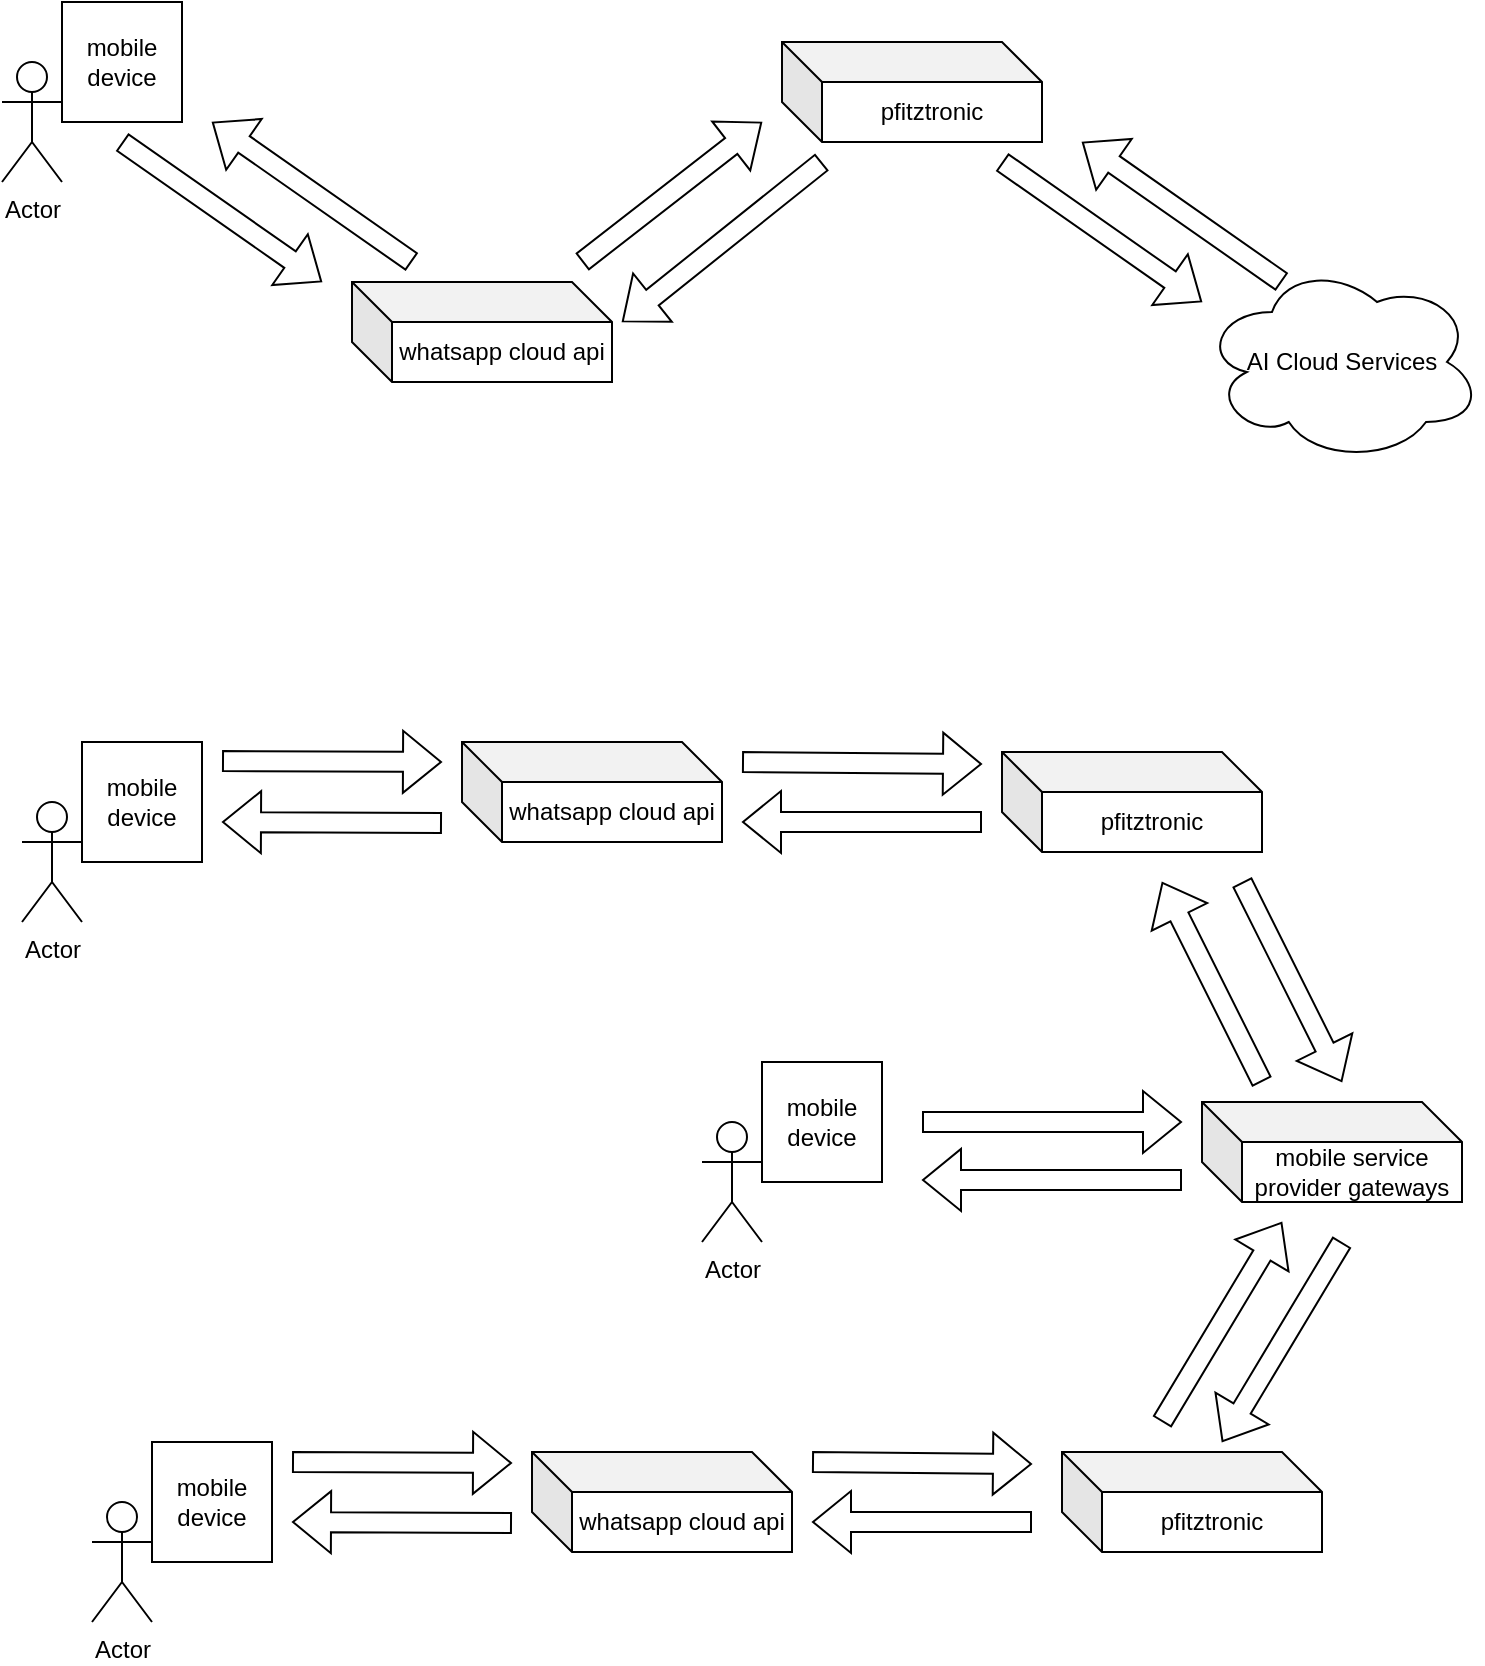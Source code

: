 <mxfile version="24.9.1">
  <diagram name="Page-1" id="-kLBhnD6cVZicry6wMvO">
    <mxGraphModel dx="1257" dy="657" grid="1" gridSize="10" guides="1" tooltips="1" connect="1" arrows="1" fold="1" page="1" pageScale="1" pageWidth="850" pageHeight="1100" math="0" shadow="0">
      <root>
        <mxCell id="0" />
        <mxCell id="1" parent="0" />
        <mxCell id="PcXyaJ6zOk0AMBvOgHcU-1" value="Actor" style="shape=umlActor;verticalLabelPosition=bottom;verticalAlign=top;html=1;outlineConnect=0;" vertex="1" parent="1">
          <mxGeometry x="55" y="120" width="30" height="60" as="geometry" />
        </mxCell>
        <mxCell id="PcXyaJ6zOk0AMBvOgHcU-2" value="mobile device" style="whiteSpace=wrap;html=1;aspect=fixed;" vertex="1" parent="1">
          <mxGeometry x="85" y="90" width="60" height="60" as="geometry" />
        </mxCell>
        <mxCell id="PcXyaJ6zOk0AMBvOgHcU-3" value="whatsapp cloud api" style="shape=cube;whiteSpace=wrap;html=1;boundedLbl=1;backgroundOutline=1;darkOpacity=0.05;darkOpacity2=0.1;" vertex="1" parent="1">
          <mxGeometry x="230" y="230" width="130" height="50" as="geometry" />
        </mxCell>
        <mxCell id="PcXyaJ6zOk0AMBvOgHcU-4" value="pfitztronic" style="shape=cube;whiteSpace=wrap;html=1;boundedLbl=1;backgroundOutline=1;darkOpacity=0.05;darkOpacity2=0.1;" vertex="1" parent="1">
          <mxGeometry x="445" y="110" width="130" height="50" as="geometry" />
        </mxCell>
        <mxCell id="PcXyaJ6zOk0AMBvOgHcU-5" value="AI Cloud Services" style="ellipse;shape=cloud;whiteSpace=wrap;html=1;" vertex="1" parent="1">
          <mxGeometry x="655" y="220" width="140" height="100" as="geometry" />
        </mxCell>
        <mxCell id="PcXyaJ6zOk0AMBvOgHcU-6" value="" style="shape=flexArrow;endArrow=classic;html=1;rounded=0;" edge="1" parent="1">
          <mxGeometry width="50" height="50" relative="1" as="geometry">
            <mxPoint x="115" y="160" as="sourcePoint" />
            <mxPoint x="215" y="230" as="targetPoint" />
          </mxGeometry>
        </mxCell>
        <mxCell id="PcXyaJ6zOk0AMBvOgHcU-7" value="" style="shape=flexArrow;endArrow=classic;html=1;rounded=0;" edge="1" parent="1">
          <mxGeometry width="50" height="50" relative="1" as="geometry">
            <mxPoint x="260" y="220" as="sourcePoint" />
            <mxPoint x="160" y="150" as="targetPoint" />
          </mxGeometry>
        </mxCell>
        <mxCell id="PcXyaJ6zOk0AMBvOgHcU-8" value="" style="shape=flexArrow;endArrow=classic;html=1;rounded=0;" edge="1" parent="1">
          <mxGeometry width="50" height="50" relative="1" as="geometry">
            <mxPoint x="345" y="220" as="sourcePoint" />
            <mxPoint x="435" y="150" as="targetPoint" />
          </mxGeometry>
        </mxCell>
        <mxCell id="PcXyaJ6zOk0AMBvOgHcU-9" value="" style="shape=flexArrow;endArrow=classic;html=1;rounded=0;entryX=1;entryY=1;entryDx=0;entryDy=0;entryPerimeter=0;" edge="1" parent="1">
          <mxGeometry width="50" height="50" relative="1" as="geometry">
            <mxPoint x="465" y="170" as="sourcePoint" />
            <mxPoint x="365" y="250" as="targetPoint" />
          </mxGeometry>
        </mxCell>
        <mxCell id="PcXyaJ6zOk0AMBvOgHcU-10" value="" style="shape=flexArrow;endArrow=classic;html=1;rounded=0;" edge="1" parent="1">
          <mxGeometry width="50" height="50" relative="1" as="geometry">
            <mxPoint x="695" y="230" as="sourcePoint" />
            <mxPoint x="595" y="160" as="targetPoint" />
          </mxGeometry>
        </mxCell>
        <mxCell id="PcXyaJ6zOk0AMBvOgHcU-11" value="" style="shape=flexArrow;endArrow=classic;html=1;rounded=0;" edge="1" parent="1">
          <mxGeometry width="50" height="50" relative="1" as="geometry">
            <mxPoint x="555" y="170" as="sourcePoint" />
            <mxPoint x="655" y="240" as="targetPoint" />
          </mxGeometry>
        </mxCell>
        <mxCell id="PcXyaJ6zOk0AMBvOgHcU-12" value="Actor" style="shape=umlActor;verticalLabelPosition=bottom;verticalAlign=top;html=1;outlineConnect=0;" vertex="1" parent="1">
          <mxGeometry x="65" y="490" width="30" height="60" as="geometry" />
        </mxCell>
        <mxCell id="PcXyaJ6zOk0AMBvOgHcU-13" value="mobile device" style="whiteSpace=wrap;html=1;aspect=fixed;" vertex="1" parent="1">
          <mxGeometry x="95" y="460" width="60" height="60" as="geometry" />
        </mxCell>
        <mxCell id="PcXyaJ6zOk0AMBvOgHcU-14" value="" style="shape=flexArrow;endArrow=classic;html=1;rounded=0;" edge="1" parent="1">
          <mxGeometry width="50" height="50" relative="1" as="geometry">
            <mxPoint x="165" y="469.5" as="sourcePoint" />
            <mxPoint x="275" y="470" as="targetPoint" />
          </mxGeometry>
        </mxCell>
        <mxCell id="PcXyaJ6zOk0AMBvOgHcU-15" value="whatsapp cloud api" style="shape=cube;whiteSpace=wrap;html=1;boundedLbl=1;backgroundOutline=1;darkOpacity=0.05;darkOpacity2=0.1;" vertex="1" parent="1">
          <mxGeometry x="285" y="460" width="130" height="50" as="geometry" />
        </mxCell>
        <mxCell id="PcXyaJ6zOk0AMBvOgHcU-16" value="" style="shape=flexArrow;endArrow=classic;html=1;rounded=0;" edge="1" parent="1">
          <mxGeometry width="50" height="50" relative="1" as="geometry">
            <mxPoint x="275" y="500.5" as="sourcePoint" />
            <mxPoint x="165" y="500" as="targetPoint" />
          </mxGeometry>
        </mxCell>
        <mxCell id="PcXyaJ6zOk0AMBvOgHcU-17" value="" style="shape=flexArrow;endArrow=classic;html=1;rounded=0;" edge="1" parent="1">
          <mxGeometry width="50" height="50" relative="1" as="geometry">
            <mxPoint x="425" y="470" as="sourcePoint" />
            <mxPoint x="545" y="471" as="targetPoint" />
          </mxGeometry>
        </mxCell>
        <mxCell id="PcXyaJ6zOk0AMBvOgHcU-18" value="" style="shape=flexArrow;endArrow=classic;html=1;rounded=0;" edge="1" parent="1">
          <mxGeometry width="50" height="50" relative="1" as="geometry">
            <mxPoint x="545" y="500" as="sourcePoint" />
            <mxPoint x="425" y="500" as="targetPoint" />
          </mxGeometry>
        </mxCell>
        <mxCell id="PcXyaJ6zOk0AMBvOgHcU-19" value="mobile service provider gateways" style="shape=cube;whiteSpace=wrap;html=1;boundedLbl=1;backgroundOutline=1;darkOpacity=0.05;darkOpacity2=0.1;" vertex="1" parent="1">
          <mxGeometry x="655" y="640" width="130" height="50" as="geometry" />
        </mxCell>
        <mxCell id="PcXyaJ6zOk0AMBvOgHcU-20" value="Actor" style="shape=umlActor;verticalLabelPosition=bottom;verticalAlign=top;html=1;outlineConnect=0;" vertex="1" parent="1">
          <mxGeometry x="405" y="650" width="30" height="60" as="geometry" />
        </mxCell>
        <mxCell id="PcXyaJ6zOk0AMBvOgHcU-21" value="mobile device" style="whiteSpace=wrap;html=1;aspect=fixed;" vertex="1" parent="1">
          <mxGeometry x="435" y="620" width="60" height="60" as="geometry" />
        </mxCell>
        <mxCell id="PcXyaJ6zOk0AMBvOgHcU-22" value="" style="shape=flexArrow;endArrow=classic;html=1;rounded=0;" edge="1" parent="1">
          <mxGeometry width="50" height="50" relative="1" as="geometry">
            <mxPoint x="515" y="650" as="sourcePoint" />
            <mxPoint x="645" y="650" as="targetPoint" />
          </mxGeometry>
        </mxCell>
        <mxCell id="PcXyaJ6zOk0AMBvOgHcU-23" value="" style="shape=flexArrow;endArrow=classic;html=1;rounded=0;" edge="1" parent="1">
          <mxGeometry width="50" height="50" relative="1" as="geometry">
            <mxPoint x="645" y="678.95" as="sourcePoint" />
            <mxPoint x="515" y="678.95" as="targetPoint" />
          </mxGeometry>
        </mxCell>
        <mxCell id="PcXyaJ6zOk0AMBvOgHcU-25" value="" style="shape=flexArrow;endArrow=classic;html=1;rounded=0;" edge="1" parent="1">
          <mxGeometry width="50" height="50" relative="1" as="geometry">
            <mxPoint x="725" y="710" as="sourcePoint" />
            <mxPoint x="665" y="810" as="targetPoint" />
          </mxGeometry>
        </mxCell>
        <mxCell id="PcXyaJ6zOk0AMBvOgHcU-27" value="pfitztronic" style="shape=cube;whiteSpace=wrap;html=1;boundedLbl=1;backgroundOutline=1;darkOpacity=0.05;darkOpacity2=0.1;" vertex="1" parent="1">
          <mxGeometry x="585" y="815" width="130" height="50" as="geometry" />
        </mxCell>
        <mxCell id="PcXyaJ6zOk0AMBvOgHcU-28" value="pfitztronic" style="shape=cube;whiteSpace=wrap;html=1;boundedLbl=1;backgroundOutline=1;darkOpacity=0.05;darkOpacity2=0.1;" vertex="1" parent="1">
          <mxGeometry x="555" y="465" width="130" height="50" as="geometry" />
        </mxCell>
        <mxCell id="PcXyaJ6zOk0AMBvOgHcU-36" value="" style="shape=flexArrow;endArrow=classic;html=1;rounded=0;" edge="1" parent="1">
          <mxGeometry width="50" height="50" relative="1" as="geometry">
            <mxPoint x="675" y="530" as="sourcePoint" />
            <mxPoint x="725" y="630" as="targetPoint" />
          </mxGeometry>
        </mxCell>
        <mxCell id="PcXyaJ6zOk0AMBvOgHcU-37" value="" style="shape=flexArrow;endArrow=classic;html=1;rounded=0;" edge="1" parent="1">
          <mxGeometry width="50" height="50" relative="1" as="geometry">
            <mxPoint x="685" y="630" as="sourcePoint" />
            <mxPoint x="635" y="530" as="targetPoint" />
          </mxGeometry>
        </mxCell>
        <mxCell id="PcXyaJ6zOk0AMBvOgHcU-38" value="" style="shape=flexArrow;endArrow=classic;html=1;rounded=0;" edge="1" parent="1">
          <mxGeometry width="50" height="50" relative="1" as="geometry">
            <mxPoint x="635" y="800" as="sourcePoint" />
            <mxPoint x="695" y="700" as="targetPoint" />
          </mxGeometry>
        </mxCell>
        <mxCell id="PcXyaJ6zOk0AMBvOgHcU-39" value="Actor" style="shape=umlActor;verticalLabelPosition=bottom;verticalAlign=top;html=1;outlineConnect=0;" vertex="1" parent="1">
          <mxGeometry x="100" y="840" width="30" height="60" as="geometry" />
        </mxCell>
        <mxCell id="PcXyaJ6zOk0AMBvOgHcU-40" value="mobile device" style="whiteSpace=wrap;html=1;aspect=fixed;" vertex="1" parent="1">
          <mxGeometry x="130" y="810" width="60" height="60" as="geometry" />
        </mxCell>
        <mxCell id="PcXyaJ6zOk0AMBvOgHcU-41" value="" style="shape=flexArrow;endArrow=classic;html=1;rounded=0;" edge="1" parent="1">
          <mxGeometry width="50" height="50" relative="1" as="geometry">
            <mxPoint x="200" y="820" as="sourcePoint" />
            <mxPoint x="310" y="820.5" as="targetPoint" />
          </mxGeometry>
        </mxCell>
        <mxCell id="PcXyaJ6zOk0AMBvOgHcU-42" value="whatsapp cloud api" style="shape=cube;whiteSpace=wrap;html=1;boundedLbl=1;backgroundOutline=1;darkOpacity=0.05;darkOpacity2=0.1;" vertex="1" parent="1">
          <mxGeometry x="320" y="815" width="130" height="50" as="geometry" />
        </mxCell>
        <mxCell id="PcXyaJ6zOk0AMBvOgHcU-43" value="" style="shape=flexArrow;endArrow=classic;html=1;rounded=0;" edge="1" parent="1">
          <mxGeometry width="50" height="50" relative="1" as="geometry">
            <mxPoint x="310" y="850.5" as="sourcePoint" />
            <mxPoint x="200" y="850" as="targetPoint" />
          </mxGeometry>
        </mxCell>
        <mxCell id="PcXyaJ6zOk0AMBvOgHcU-44" value="" style="shape=flexArrow;endArrow=classic;html=1;rounded=0;" edge="1" parent="1">
          <mxGeometry width="50" height="50" relative="1" as="geometry">
            <mxPoint x="460" y="820" as="sourcePoint" />
            <mxPoint x="570" y="821" as="targetPoint" />
          </mxGeometry>
        </mxCell>
        <mxCell id="PcXyaJ6zOk0AMBvOgHcU-45" value="" style="shape=flexArrow;endArrow=classic;html=1;rounded=0;" edge="1" parent="1">
          <mxGeometry width="50" height="50" relative="1" as="geometry">
            <mxPoint x="570" y="850" as="sourcePoint" />
            <mxPoint x="460" y="850" as="targetPoint" />
          </mxGeometry>
        </mxCell>
      </root>
    </mxGraphModel>
  </diagram>
</mxfile>
